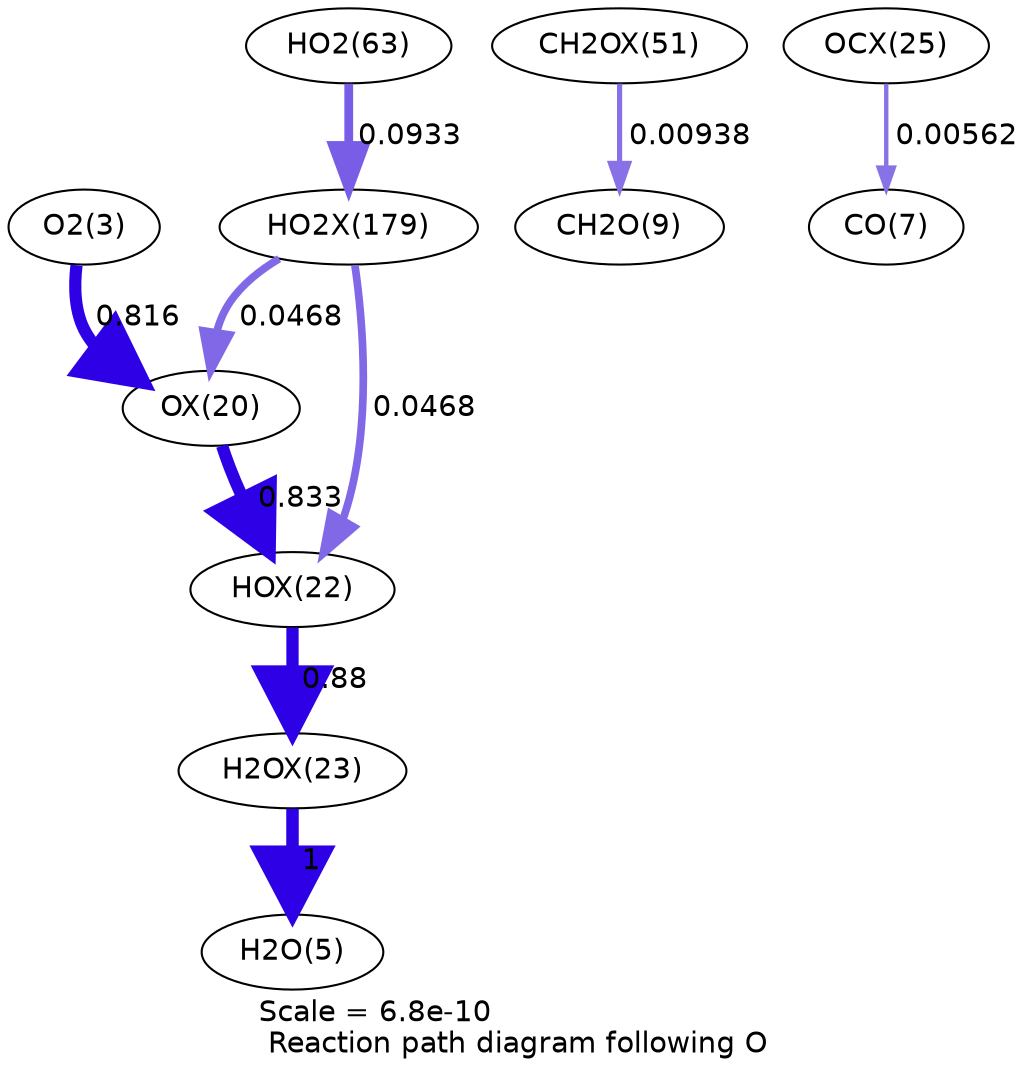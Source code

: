 digraph reaction_paths {
center=1;
s5 -> s91[fontname="Helvetica", penwidth=5.85, arrowsize=2.92, color="0.7, 1.32, 0.9"
, label=" 0.816"];
s91 -> s93[fontname="Helvetica", penwidth=5.86, arrowsize=2.93, color="0.7, 1.33, 0.9"
, label=" 0.833"];
s110 -> s91[fontname="Helvetica", penwidth=3.69, arrowsize=1.84, color="0.7, 0.547, 0.9"
, label=" 0.0468"];
s93 -> s94[fontname="Helvetica", penwidth=5.9, arrowsize=2.95, color="0.7, 1.38, 0.9"
, label=" 0.88"];
s110 -> s93[fontname="Helvetica", penwidth=3.69, arrowsize=1.84, color="0.7, 0.547, 0.9"
, label=" 0.0468"];
s94 -> s7[fontname="Helvetica", penwidth=6, arrowsize=3, color="0.7, 1.5, 0.9"
, label=" 1"];
s104 -> s11[fontname="Helvetica", penwidth=2.48, arrowsize=1.24, color="0.7, 0.509, 0.9"
, label=" 0.00938"];
s32 -> s110[fontname="Helvetica", penwidth=4.21, arrowsize=2.1, color="0.7, 0.593, 0.9"
, label=" 0.0933"];
s96 -> s9[fontname="Helvetica", penwidth=2.09, arrowsize=1.04, color="0.7, 0.506, 0.9"
, label=" 0.00562"];
s5 [ fontname="Helvetica", label="O2(3)"];
s7 [ fontname="Helvetica", label="H2O(5)"];
s9 [ fontname="Helvetica", label="CO(7)"];
s11 [ fontname="Helvetica", label="CH2O(9)"];
s32 [ fontname="Helvetica", label="HO2(63)"];
s91 [ fontname="Helvetica", label="OX(20)"];
s93 [ fontname="Helvetica", label="HOX(22)"];
s94 [ fontname="Helvetica", label="H2OX(23)"];
s96 [ fontname="Helvetica", label="OCX(25)"];
s104 [ fontname="Helvetica", label="CH2OX(51)"];
s110 [ fontname="Helvetica", label="HO2X(179)"];
 label = "Scale = 6.8e-10\l Reaction path diagram following O";
 fontname = "Helvetica";
}
